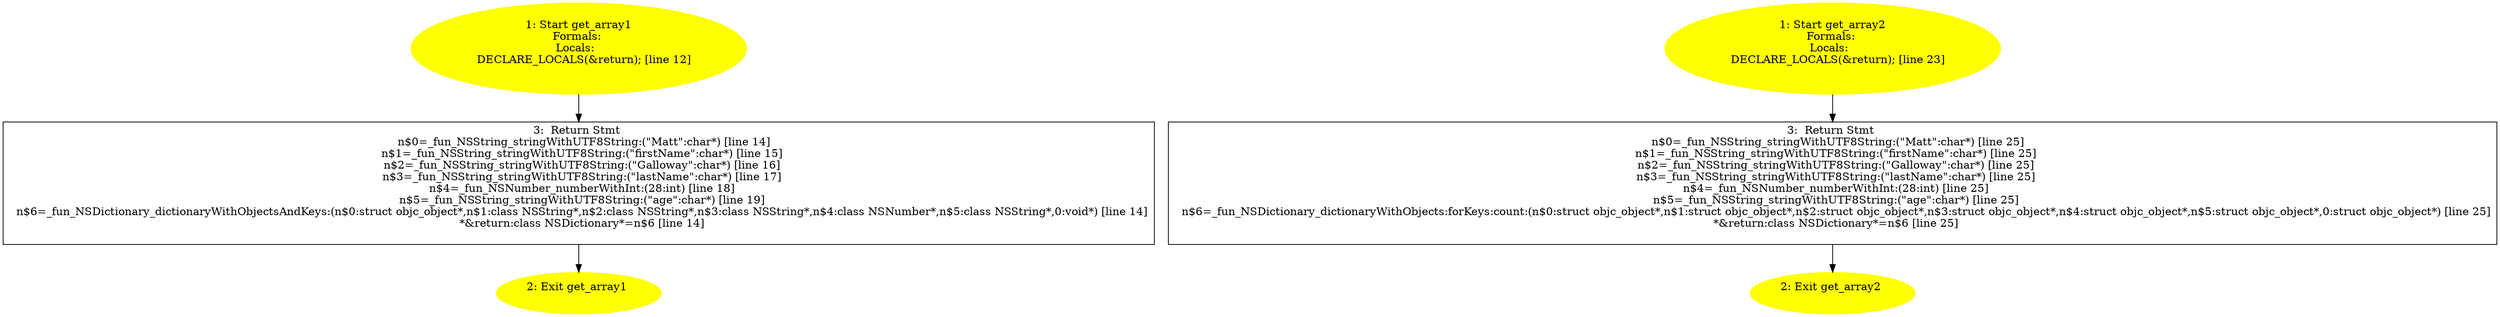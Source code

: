 /* @generated */
digraph iCFG {
"get_array1.5988b7ad8acf5c81cef9a72d072073c1_1" [label="1: Start get_array1\nFormals: \nLocals:  \n   DECLARE_LOCALS(&return); [line 12]\n " color=yellow style=filled]
	

	 "get_array1.5988b7ad8acf5c81cef9a72d072073c1_1" -> "get_array1.5988b7ad8acf5c81cef9a72d072073c1_3" ;
"get_array1.5988b7ad8acf5c81cef9a72d072073c1_2" [label="2: Exit get_array1 \n  " color=yellow style=filled]
	

"get_array1.5988b7ad8acf5c81cef9a72d072073c1_3" [label="3:  Return Stmt \n   n$0=_fun_NSString_stringWithUTF8String:(\"Matt\":char*) [line 14]\n  n$1=_fun_NSString_stringWithUTF8String:(\"firstName\":char*) [line 15]\n  n$2=_fun_NSString_stringWithUTF8String:(\"Galloway\":char*) [line 16]\n  n$3=_fun_NSString_stringWithUTF8String:(\"lastName\":char*) [line 17]\n  n$4=_fun_NSNumber_numberWithInt:(28:int) [line 18]\n  n$5=_fun_NSString_stringWithUTF8String:(\"age\":char*) [line 19]\n  n$6=_fun_NSDictionary_dictionaryWithObjectsAndKeys:(n$0:struct objc_object*,n$1:class NSString*,n$2:class NSString*,n$3:class NSString*,n$4:class NSNumber*,n$5:class NSString*,0:void*) [line 14]\n  *&return:class NSDictionary*=n$6 [line 14]\n " shape="box"]
	

	 "get_array1.5988b7ad8acf5c81cef9a72d072073c1_3" -> "get_array1.5988b7ad8acf5c81cef9a72d072073c1_2" ;
"get_array2.84aa3c70cb20e7edbe4f0b8d0bd6aa3d_1" [label="1: Start get_array2\nFormals: \nLocals:  \n   DECLARE_LOCALS(&return); [line 23]\n " color=yellow style=filled]
	

	 "get_array2.84aa3c70cb20e7edbe4f0b8d0bd6aa3d_1" -> "get_array2.84aa3c70cb20e7edbe4f0b8d0bd6aa3d_3" ;
"get_array2.84aa3c70cb20e7edbe4f0b8d0bd6aa3d_2" [label="2: Exit get_array2 \n  " color=yellow style=filled]
	

"get_array2.84aa3c70cb20e7edbe4f0b8d0bd6aa3d_3" [label="3:  Return Stmt \n   n$0=_fun_NSString_stringWithUTF8String:(\"Matt\":char*) [line 25]\n  n$1=_fun_NSString_stringWithUTF8String:(\"firstName\":char*) [line 25]\n  n$2=_fun_NSString_stringWithUTF8String:(\"Galloway\":char*) [line 25]\n  n$3=_fun_NSString_stringWithUTF8String:(\"lastName\":char*) [line 25]\n  n$4=_fun_NSNumber_numberWithInt:(28:int) [line 25]\n  n$5=_fun_NSString_stringWithUTF8String:(\"age\":char*) [line 25]\n  n$6=_fun_NSDictionary_dictionaryWithObjects:forKeys:count:(n$0:struct objc_object*,n$1:struct objc_object*,n$2:struct objc_object*,n$3:struct objc_object*,n$4:struct objc_object*,n$5:struct objc_object*,0:struct objc_object*) [line 25]\n  *&return:class NSDictionary*=n$6 [line 25]\n " shape="box"]
	

	 "get_array2.84aa3c70cb20e7edbe4f0b8d0bd6aa3d_3" -> "get_array2.84aa3c70cb20e7edbe4f0b8d0bd6aa3d_2" ;
}
